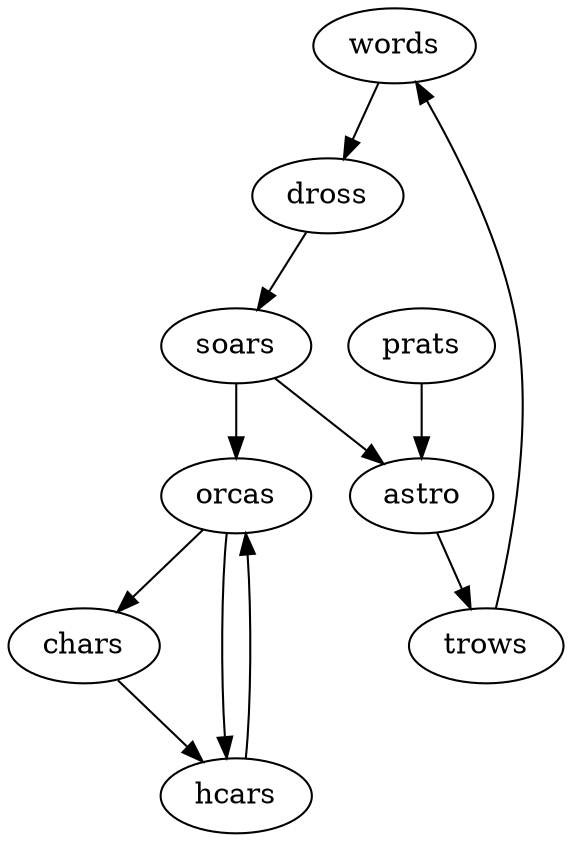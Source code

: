digraph do_nuoc {
"words" -> "dross" 
"orcas" -> "chars"
dross -> soars 
prats -> astro 
astro -> trows 
trows -> words 
soars -> {orcas ,astro }
chars -> hcars -> orcas -> hcars
}